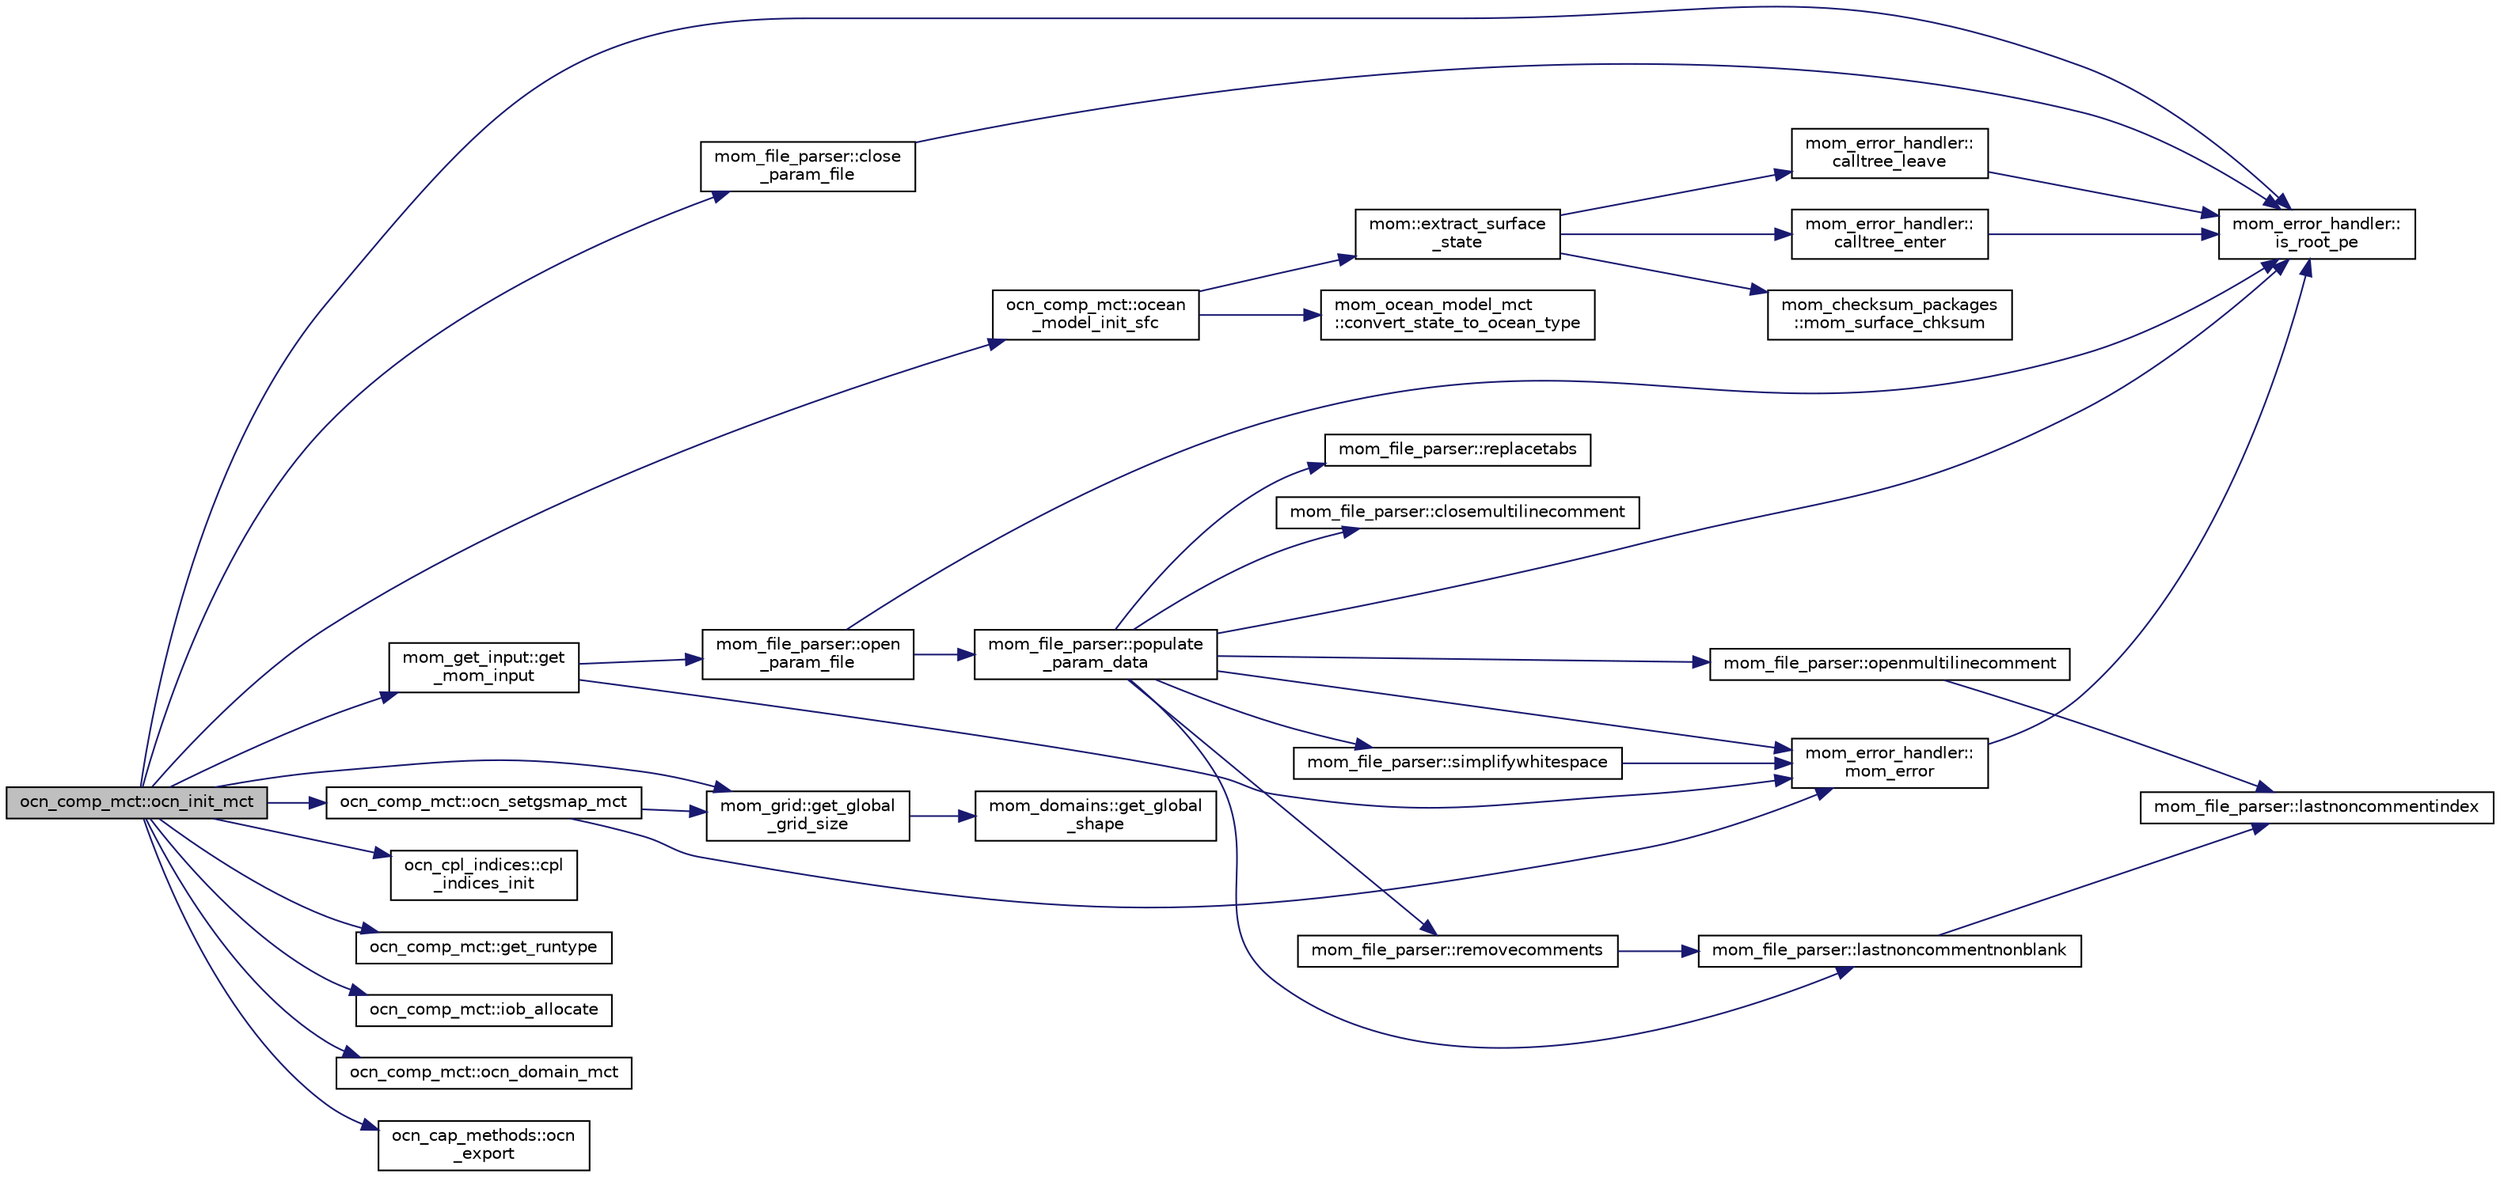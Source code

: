 digraph "ocn_comp_mct::ocn_init_mct"
{
 // INTERACTIVE_SVG=YES
 // LATEX_PDF_SIZE
  edge [fontname="Helvetica",fontsize="10",labelfontname="Helvetica",labelfontsize="10"];
  node [fontname="Helvetica",fontsize="10",shape=record];
  rankdir="LR";
  Node1 [label="ocn_comp_mct::ocn_init_mct",height=0.2,width=0.4,color="black", fillcolor="grey75", style="filled", fontcolor="black",tooltip="This subroutine initializes MOM6."];
  Node1 -> Node2 [color="midnightblue",fontsize="10",style="solid",fontname="Helvetica"];
  Node2 [label="mom_file_parser::close\l_param_file",height=0.2,width=0.4,color="black", fillcolor="white", style="filled",URL="$namespacemom__file__parser.html#a5b47aa31f8cffc5bf495f8d3f2e9c001",tooltip="Close any open input files and deallocate memory associated with this param_file_type...."];
  Node2 -> Node3 [color="midnightblue",fontsize="10",style="solid",fontname="Helvetica"];
  Node3 [label="mom_error_handler::\lis_root_pe",height=0.2,width=0.4,color="black", fillcolor="white", style="filled",URL="$namespacemom__error__handler.html#ad5f00a53059c72fe2332d1436c80ca71",tooltip="This returns .true. if the current PE is the root PE."];
  Node1 -> Node4 [color="midnightblue",fontsize="10",style="solid",fontname="Helvetica"];
  Node4 [label="ocn_cpl_indices::cpl\l_indices_init",height=0.2,width=0.4,color="black", fillcolor="white", style="filled",URL="$namespaceocn__cpl__indices.html#ad5b50b2872c041e8cddfbea855c111b5",tooltip="Determines attribute vector indices."];
  Node1 -> Node5 [color="midnightblue",fontsize="10",style="solid",fontname="Helvetica"];
  Node5 [label="mom_grid::get_global\l_grid_size",height=0.2,width=0.4,color="black", fillcolor="white", style="filled",URL="$namespacemom__grid.html#a1cee4daea572d4efd1565b24ca652a2d",tooltip="Return global shape of horizontal grid."];
  Node5 -> Node6 [color="midnightblue",fontsize="10",style="solid",fontname="Helvetica"];
  Node6 [label="mom_domains::get_global\l_shape",height=0.2,width=0.4,color="black", fillcolor="white", style="filled",URL="$namespacemom__domains.html#abc0b09896aa9f5b4c795f85c813aa59f",tooltip="Returns the global shape of h-point arrays."];
  Node1 -> Node7 [color="midnightblue",fontsize="10",style="solid",fontname="Helvetica"];
  Node7 [label="mom_get_input::get\l_mom_input",height=0.2,width=0.4,color="black", fillcolor="white", style="filled",URL="$namespacemom__get__input.html#a46e89b56d1317f17ccb44b3fa7694731",tooltip="Get the names of the I/O directories and initialization file. Also calls the subroutine that opens ru..."];
  Node7 -> Node8 [color="midnightblue",fontsize="10",style="solid",fontname="Helvetica"];
  Node8 [label="mom_error_handler::\lmom_error",height=0.2,width=0.4,color="black", fillcolor="white", style="filled",URL="$namespacemom__error__handler.html#a460cfb79a06c29fc249952c2a3710d67",tooltip="This provides a convenient interface for writing an mpp_error message with run-time filter based on a..."];
  Node8 -> Node3 [color="midnightblue",fontsize="10",style="solid",fontname="Helvetica"];
  Node7 -> Node9 [color="midnightblue",fontsize="10",style="solid",fontname="Helvetica"];
  Node9 [label="mom_file_parser::open\l_param_file",height=0.2,width=0.4,color="black", fillcolor="white", style="filled",URL="$namespacemom__file__parser.html#abecae1b9386aafa17aec927af1f8c448",tooltip="Make the contents of a parameter input file availalble in a param_file_type."];
  Node9 -> Node3 [color="midnightblue",fontsize="10",style="solid",fontname="Helvetica"];
  Node9 -> Node10 [color="midnightblue",fontsize="10",style="solid",fontname="Helvetica"];
  Node10 [label="mom_file_parser::populate\l_param_data",height=0.2,width=0.4,color="black", fillcolor="white", style="filled",URL="$namespacemom__file__parser.html#a7abfd98d7f0831fc0d1f3747a68f1be9",tooltip="Read the contents of a parameter input file, and store the contents in a file_data_type after removin..."];
  Node10 -> Node11 [color="midnightblue",fontsize="10",style="solid",fontname="Helvetica"];
  Node11 [label="mom_file_parser::closemultilinecomment",height=0.2,width=0.4,color="black", fillcolor="white", style="filled",URL="$namespacemom__file__parser.html#a99c426fd23fc4df0c4d05e33039e0a66",tooltip="Return True if a */ appears on this line."];
  Node10 -> Node3 [color="midnightblue",fontsize="10",style="solid",fontname="Helvetica"];
  Node10 -> Node12 [color="midnightblue",fontsize="10",style="solid",fontname="Helvetica"];
  Node12 [label="mom_file_parser::lastnoncommentnonblank",height=0.2,width=0.4,color="black", fillcolor="white", style="filled",URL="$namespacemom__file__parser.html#ab4b89d9420e174185db1c6aa3feb948b",tooltip="Find position of last non-blank character before any comments."];
  Node12 -> Node13 [color="midnightblue",fontsize="10",style="solid",fontname="Helvetica"];
  Node13 [label="mom_file_parser::lastnoncommentindex",height=0.2,width=0.4,color="black", fillcolor="white", style="filled",URL="$namespacemom__file__parser.html#a000fd0a0681f9e73481ef2663154df78",tooltip="Find position of last character before any comments, As marked by \"!\", \"//\", or \"/*\" following F90,..."];
  Node10 -> Node8 [color="midnightblue",fontsize="10",style="solid",fontname="Helvetica"];
  Node10 -> Node14 [color="midnightblue",fontsize="10",style="solid",fontname="Helvetica"];
  Node14 [label="mom_file_parser::openmultilinecomment",height=0.2,width=0.4,color="black", fillcolor="white", style="filled",URL="$namespacemom__file__parser.html#a476a2649ce161e38088588e07f7df130",tooltip="Return True if a /* appears on this line without a closing */."];
  Node14 -> Node13 [color="midnightblue",fontsize="10",style="solid",fontname="Helvetica"];
  Node10 -> Node15 [color="midnightblue",fontsize="10",style="solid",fontname="Helvetica"];
  Node15 [label="mom_file_parser::removecomments",height=0.2,width=0.4,color="black", fillcolor="white", style="filled",URL="$namespacemom__file__parser.html#ae0b982cc161173a401291757a6677373",tooltip="Trims comments and leading blanks from string."];
  Node15 -> Node12 [color="midnightblue",fontsize="10",style="solid",fontname="Helvetica"];
  Node10 -> Node16 [color="midnightblue",fontsize="10",style="solid",fontname="Helvetica"];
  Node16 [label="mom_file_parser::replacetabs",height=0.2,width=0.4,color="black", fillcolor="white", style="filled",URL="$namespacemom__file__parser.html#a9813087789e0924f363d7f67768c7f42",tooltip="Returns a string with tabs replaced by a blank."];
  Node10 -> Node17 [color="midnightblue",fontsize="10",style="solid",fontname="Helvetica"];
  Node17 [label="mom_file_parser::simplifywhitespace",height=0.2,width=0.4,color="black", fillcolor="white", style="filled",URL="$namespacemom__file__parser.html#a3ad322925f44e8cb48c4e652634f6f93",tooltip="Constructs a string with all repeated whitespace replaced with single blanks and insert white space w..."];
  Node17 -> Node8 [color="midnightblue",fontsize="10",style="solid",fontname="Helvetica"];
  Node1 -> Node18 [color="midnightblue",fontsize="10",style="solid",fontname="Helvetica"];
  Node18 [label="ocn_comp_mct::get_runtype",height=0.2,width=0.4,color="black", fillcolor="white", style="filled",URL="$namespaceocn__comp__mct.html#ae6e624e91271864566a8407c61016a6f",tooltip="Returns the CESM run type."];
  Node1 -> Node19 [color="midnightblue",fontsize="10",style="solid",fontname="Helvetica"];
  Node19 [label="ocn_comp_mct::iob_allocate",height=0.2,width=0.4,color="black", fillcolor="white", style="filled",URL="$namespaceocn__comp__mct.html#a80ec338ccb2ecf8ebd957bbe02b86590",tooltip="Allocates ice-ocean boundary type containers and sets to 0."];
  Node1 -> Node3 [color="midnightblue",fontsize="10",style="solid",fontname="Helvetica"];
  Node1 -> Node20 [color="midnightblue",fontsize="10",style="solid",fontname="Helvetica"];
  Node20 [label="ocn_comp_mct::ocean\l_model_init_sfc",height=0.2,width=0.4,color="black", fillcolor="white", style="filled",URL="$namespaceocn__comp__mct.html#a5f19e1874046a092e4773c541467593b",tooltip="It has to be separate from the ocean_initialization call because the coupler module allocates the spa..."];
  Node20 -> Node21 [color="midnightblue",fontsize="10",style="solid",fontname="Helvetica"];
  Node21 [label="mom_ocean_model_mct\l::convert_state_to_ocean_type",height=0.2,width=0.4,color="black", fillcolor="white", style="filled",URL="$namespacemom__ocean__model__mct.html#aafb1d4da55ede89a37e651944c52b187",tooltip="This subroutine translates the coupler's ocean_data_type into MOM's surface state variable...."];
  Node20 -> Node22 [color="midnightblue",fontsize="10",style="solid",fontname="Helvetica"];
  Node22 [label="mom::extract_surface\l_state",height=0.2,width=0.4,color="black", fillcolor="white", style="filled",URL="$namespacemom.html#a6ba3b54bd0edbba06730741653552d58",tooltip="Set the surface (return) properties of the ocean model by setting the appropriate fields in sfc_state..."];
  Node22 -> Node23 [color="midnightblue",fontsize="10",style="solid",fontname="Helvetica"];
  Node23 [label="mom_error_handler::\lcalltree_enter",height=0.2,width=0.4,color="black", fillcolor="white", style="filled",URL="$namespacemom__error__handler.html#a9cda07a87815f0e5594066162b4345c3",tooltip="Writes a message about entering a subroutine if call tree reporting is active."];
  Node23 -> Node3 [color="midnightblue",fontsize="10",style="solid",fontname="Helvetica"];
  Node22 -> Node24 [color="midnightblue",fontsize="10",style="solid",fontname="Helvetica"];
  Node24 [label="mom_error_handler::\lcalltree_leave",height=0.2,width=0.4,color="black", fillcolor="white", style="filled",URL="$namespacemom__error__handler.html#a88ea67781e2ed9b73ab7eac8ea5e8578",tooltip="Writes a message about leaving a subroutine if call tree reporting is active."];
  Node24 -> Node3 [color="midnightblue",fontsize="10",style="solid",fontname="Helvetica"];
  Node22 -> Node25 [color="midnightblue",fontsize="10",style="solid",fontname="Helvetica"];
  Node25 [label="mom_checksum_packages\l::mom_surface_chksum",height=0.2,width=0.4,color="black", fillcolor="white", style="filled",URL="$namespacemom__checksum__packages.html#af70a5866a1bd6a5ea81ccab967bb2c39",tooltip="Write out chksums for the ocean surface variables."];
  Node1 -> Node26 [color="midnightblue",fontsize="10",style="solid",fontname="Helvetica"];
  Node26 [label="ocn_comp_mct::ocn_domain_mct",height=0.2,width=0.4,color="black", fillcolor="white", style="filled",URL="$namespaceocn__comp__mct.html#a79d3be8ddc16e53256157472997a76fb",tooltip="Sets MCT global segment maps for the MOM6 decomposition."];
  Node1 -> Node27 [color="midnightblue",fontsize="10",style="solid",fontname="Helvetica"];
  Node27 [label="ocn_cap_methods::ocn\l_export",height=0.2,width=0.4,color="black", fillcolor="white", style="filled",URL="$namespaceocn__cap__methods.html#af39334494fbc687da1569e2975b8d36e",tooltip="Maps outgoing ocean data to MCT attribute vector real array."];
  Node1 -> Node28 [color="midnightblue",fontsize="10",style="solid",fontname="Helvetica"];
  Node28 [label="ocn_comp_mct::ocn_setgsmap_mct",height=0.2,width=0.4,color="black", fillcolor="white", style="filled",URL="$namespaceocn__comp__mct.html#a0e04efafcf563e7c1565dddaabd0dc6b",tooltip="Sets mct global segment maps for the MOM decomposition."];
  Node28 -> Node5 [color="midnightblue",fontsize="10",style="solid",fontname="Helvetica"];
  Node28 -> Node8 [color="midnightblue",fontsize="10",style="solid",fontname="Helvetica"];
}
